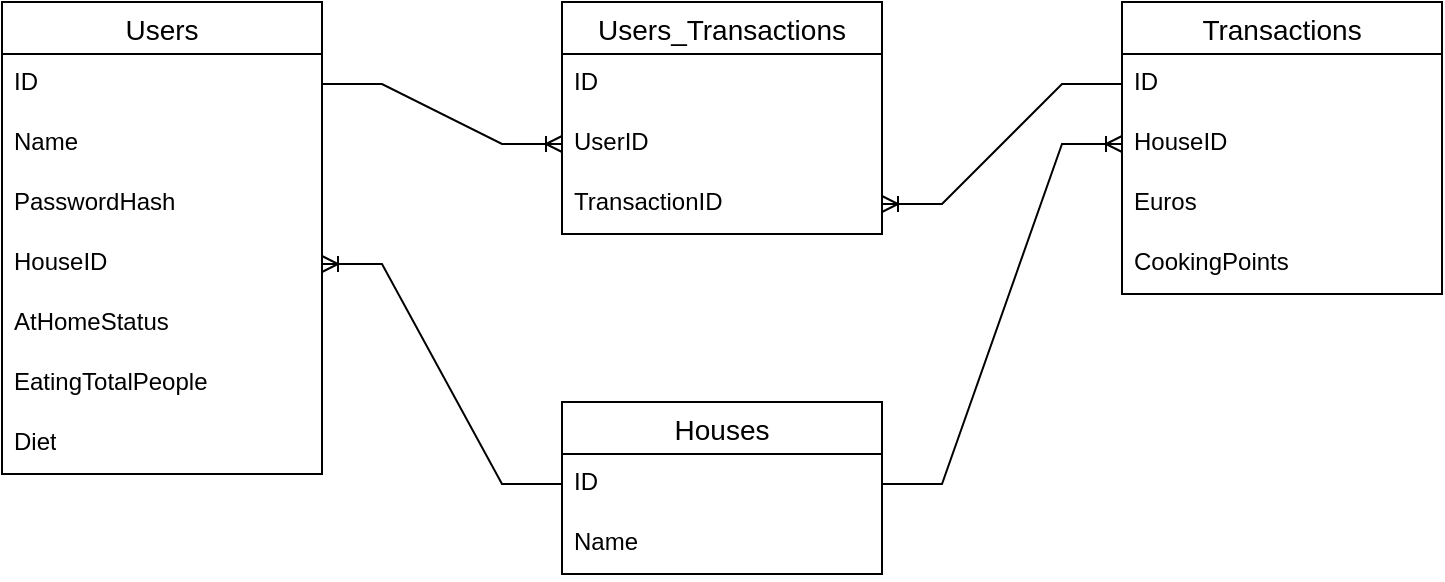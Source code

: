 <mxfile version="24.7.15">
  <diagram name="Page-1" id="hqpuj48xZj4_rFaYXvDn">
    <mxGraphModel dx="1050" dy="653" grid="1" gridSize="10" guides="1" tooltips="1" connect="1" arrows="1" fold="1" page="1" pageScale="1" pageWidth="827" pageHeight="1169" math="0" shadow="0">
      <root>
        <mxCell id="0" />
        <mxCell id="1" parent="0" />
        <mxCell id="5MV3GSfVl80LplJIJR4_-1" value="Users" style="swimlane;fontStyle=0;childLayout=stackLayout;horizontal=1;startSize=26;horizontalStack=0;resizeParent=1;resizeParentMax=0;resizeLast=0;collapsible=1;marginBottom=0;align=center;fontSize=14;" parent="1" vertex="1">
          <mxGeometry x="40" y="120" width="160" height="236" as="geometry" />
        </mxCell>
        <mxCell id="5MV3GSfVl80LplJIJR4_-2" value="ID" style="text;strokeColor=none;fillColor=none;spacingLeft=4;spacingRight=4;overflow=hidden;rotatable=0;points=[[0,0.5],[1,0.5]];portConstraint=eastwest;fontSize=12;whiteSpace=wrap;html=1;" parent="5MV3GSfVl80LplJIJR4_-1" vertex="1">
          <mxGeometry y="26" width="160" height="30" as="geometry" />
        </mxCell>
        <mxCell id="5MV3GSfVl80LplJIJR4_-3" value="Name" style="text;strokeColor=none;fillColor=none;spacingLeft=4;spacingRight=4;overflow=hidden;rotatable=0;points=[[0,0.5],[1,0.5]];portConstraint=eastwest;fontSize=12;whiteSpace=wrap;html=1;" parent="5MV3GSfVl80LplJIJR4_-1" vertex="1">
          <mxGeometry y="56" width="160" height="30" as="geometry" />
        </mxCell>
        <mxCell id="5MV3GSfVl80LplJIJR4_-4" value="&lt;div&gt;PasswordHash&lt;/div&gt;" style="text;strokeColor=none;fillColor=none;spacingLeft=4;spacingRight=4;overflow=hidden;rotatable=0;points=[[0,0.5],[1,0.5]];portConstraint=eastwest;fontSize=12;whiteSpace=wrap;html=1;" parent="5MV3GSfVl80LplJIJR4_-1" vertex="1">
          <mxGeometry y="86" width="160" height="30" as="geometry" />
        </mxCell>
        <mxCell id="5MV3GSfVl80LplJIJR4_-5" value="&lt;div&gt;HouseID&lt;/div&gt;" style="text;strokeColor=none;fillColor=none;spacingLeft=4;spacingRight=4;overflow=hidden;rotatable=0;points=[[0,0.5],[1,0.5]];portConstraint=eastwest;fontSize=12;whiteSpace=wrap;html=1;" parent="5MV3GSfVl80LplJIJR4_-1" vertex="1">
          <mxGeometry y="116" width="160" height="30" as="geometry" />
        </mxCell>
        <mxCell id="5MV3GSfVl80LplJIJR4_-17" value="&lt;div&gt;AtHomeStatus&lt;/div&gt;" style="text;strokeColor=none;fillColor=none;spacingLeft=4;spacingRight=4;overflow=hidden;rotatable=0;points=[[0,0.5],[1,0.5]];portConstraint=eastwest;fontSize=12;whiteSpace=wrap;html=1;" parent="5MV3GSfVl80LplJIJR4_-1" vertex="1">
          <mxGeometry y="146" width="160" height="30" as="geometry" />
        </mxCell>
        <mxCell id="OozyxNUlrdrDhLkfqzii-1" value="EatingTotalPeople" style="text;strokeColor=none;fillColor=none;spacingLeft=4;spacingRight=4;overflow=hidden;rotatable=0;points=[[0,0.5],[1,0.5]];portConstraint=eastwest;fontSize=12;whiteSpace=wrap;html=1;" vertex="1" parent="5MV3GSfVl80LplJIJR4_-1">
          <mxGeometry y="176" width="160" height="30" as="geometry" />
        </mxCell>
        <mxCell id="OozyxNUlrdrDhLkfqzii-2" value="Diet" style="text;strokeColor=none;fillColor=none;spacingLeft=4;spacingRight=4;overflow=hidden;rotatable=0;points=[[0,0.5],[1,0.5]];portConstraint=eastwest;fontSize=12;whiteSpace=wrap;html=1;" vertex="1" parent="5MV3GSfVl80LplJIJR4_-1">
          <mxGeometry y="206" width="160" height="30" as="geometry" />
        </mxCell>
        <mxCell id="5MV3GSfVl80LplJIJR4_-8" value="Houses" style="swimlane;fontStyle=0;childLayout=stackLayout;horizontal=1;startSize=26;horizontalStack=0;resizeParent=1;resizeParentMax=0;resizeLast=0;collapsible=1;marginBottom=0;align=center;fontSize=14;" parent="1" vertex="1">
          <mxGeometry x="320" y="320" width="160" height="86" as="geometry" />
        </mxCell>
        <mxCell id="5MV3GSfVl80LplJIJR4_-9" value="ID" style="text;strokeColor=none;fillColor=none;spacingLeft=4;spacingRight=4;overflow=hidden;rotatable=0;points=[[0,0.5],[1,0.5]];portConstraint=eastwest;fontSize=12;whiteSpace=wrap;html=1;" parent="5MV3GSfVl80LplJIJR4_-8" vertex="1">
          <mxGeometry y="26" width="160" height="30" as="geometry" />
        </mxCell>
        <mxCell id="5MV3GSfVl80LplJIJR4_-10" value="Name" style="text;strokeColor=none;fillColor=none;spacingLeft=4;spacingRight=4;overflow=hidden;rotatable=0;points=[[0,0.5],[1,0.5]];portConstraint=eastwest;fontSize=12;whiteSpace=wrap;html=1;" parent="5MV3GSfVl80LplJIJR4_-8" vertex="1">
          <mxGeometry y="56" width="160" height="30" as="geometry" />
        </mxCell>
        <mxCell id="5MV3GSfVl80LplJIJR4_-15" value="" style="edgeStyle=entityRelationEdgeStyle;fontSize=12;html=1;endArrow=none;rounded=0;exitX=1;exitY=0.5;exitDx=0;exitDy=0;entryX=0;entryY=0.5;entryDx=0;entryDy=0;startArrow=ERoneToMany;startFill=0;endFill=0;" parent="1" source="5MV3GSfVl80LplJIJR4_-5" target="5MV3GSfVl80LplJIJR4_-9" edge="1">
          <mxGeometry width="100" height="100" relative="1" as="geometry">
            <mxPoint x="360" y="410" as="sourcePoint" />
            <mxPoint x="460" y="310" as="targetPoint" />
          </mxGeometry>
        </mxCell>
        <mxCell id="OozyxNUlrdrDhLkfqzii-3" value="Transactions" style="swimlane;fontStyle=0;childLayout=stackLayout;horizontal=1;startSize=26;horizontalStack=0;resizeParent=1;resizeParentMax=0;resizeLast=0;collapsible=1;marginBottom=0;align=center;fontSize=14;" vertex="1" parent="1">
          <mxGeometry x="600" y="120" width="160" height="146" as="geometry" />
        </mxCell>
        <mxCell id="OozyxNUlrdrDhLkfqzii-4" value="ID" style="text;strokeColor=none;fillColor=none;spacingLeft=4;spacingRight=4;overflow=hidden;rotatable=0;points=[[0,0.5],[1,0.5]];portConstraint=eastwest;fontSize=12;whiteSpace=wrap;html=1;" vertex="1" parent="OozyxNUlrdrDhLkfqzii-3">
          <mxGeometry y="26" width="160" height="30" as="geometry" />
        </mxCell>
        <mxCell id="OozyxNUlrdrDhLkfqzii-5" value="HouseID" style="text;strokeColor=none;fillColor=none;spacingLeft=4;spacingRight=4;overflow=hidden;rotatable=0;points=[[0,0.5],[1,0.5]];portConstraint=eastwest;fontSize=12;whiteSpace=wrap;html=1;" vertex="1" parent="OozyxNUlrdrDhLkfqzii-3">
          <mxGeometry y="56" width="160" height="30" as="geometry" />
        </mxCell>
        <mxCell id="OozyxNUlrdrDhLkfqzii-6" value="Euros" style="text;strokeColor=none;fillColor=none;spacingLeft=4;spacingRight=4;overflow=hidden;rotatable=0;points=[[0,0.5],[1,0.5]];portConstraint=eastwest;fontSize=12;whiteSpace=wrap;html=1;" vertex="1" parent="OozyxNUlrdrDhLkfqzii-3">
          <mxGeometry y="86" width="160" height="30" as="geometry" />
        </mxCell>
        <mxCell id="OozyxNUlrdrDhLkfqzii-7" value="&lt;div&gt;CookingPoints&lt;/div&gt;" style="text;strokeColor=none;fillColor=none;spacingLeft=4;spacingRight=4;overflow=hidden;rotatable=0;points=[[0,0.5],[1,0.5]];portConstraint=eastwest;fontSize=12;whiteSpace=wrap;html=1;" vertex="1" parent="OozyxNUlrdrDhLkfqzii-3">
          <mxGeometry y="116" width="160" height="30" as="geometry" />
        </mxCell>
        <mxCell id="OozyxNUlrdrDhLkfqzii-10" value="" style="edgeStyle=entityRelationEdgeStyle;fontSize=12;html=1;endArrow=ERoneToMany;rounded=0;entryX=0;entryY=0.5;entryDx=0;entryDy=0;exitX=1;exitY=0.5;exitDx=0;exitDy=0;" edge="1" parent="1" source="5MV3GSfVl80LplJIJR4_-9" target="OozyxNUlrdrDhLkfqzii-5">
          <mxGeometry width="100" height="100" relative="1" as="geometry">
            <mxPoint x="360" y="390" as="sourcePoint" />
            <mxPoint x="460" y="290" as="targetPoint" />
          </mxGeometry>
        </mxCell>
        <mxCell id="OozyxNUlrdrDhLkfqzii-11" value="Users_Transactions" style="swimlane;fontStyle=0;childLayout=stackLayout;horizontal=1;startSize=26;horizontalStack=0;resizeParent=1;resizeParentMax=0;resizeLast=0;collapsible=1;marginBottom=0;align=center;fontSize=14;" vertex="1" parent="1">
          <mxGeometry x="320" y="120" width="160" height="116" as="geometry" />
        </mxCell>
        <mxCell id="OozyxNUlrdrDhLkfqzii-12" value="ID" style="text;strokeColor=none;fillColor=none;spacingLeft=4;spacingRight=4;overflow=hidden;rotatable=0;points=[[0,0.5],[1,0.5]];portConstraint=eastwest;fontSize=12;whiteSpace=wrap;html=1;" vertex="1" parent="OozyxNUlrdrDhLkfqzii-11">
          <mxGeometry y="26" width="160" height="30" as="geometry" />
        </mxCell>
        <mxCell id="OozyxNUlrdrDhLkfqzii-13" value="UserID" style="text;strokeColor=none;fillColor=none;spacingLeft=4;spacingRight=4;overflow=hidden;rotatable=0;points=[[0,0.5],[1,0.5]];portConstraint=eastwest;fontSize=12;whiteSpace=wrap;html=1;" vertex="1" parent="OozyxNUlrdrDhLkfqzii-11">
          <mxGeometry y="56" width="160" height="30" as="geometry" />
        </mxCell>
        <mxCell id="OozyxNUlrdrDhLkfqzii-14" value="TransactionID" style="text;strokeColor=none;fillColor=none;spacingLeft=4;spacingRight=4;overflow=hidden;rotatable=0;points=[[0,0.5],[1,0.5]];portConstraint=eastwest;fontSize=12;whiteSpace=wrap;html=1;" vertex="1" parent="OozyxNUlrdrDhLkfqzii-11">
          <mxGeometry y="86" width="160" height="30" as="geometry" />
        </mxCell>
        <mxCell id="OozyxNUlrdrDhLkfqzii-16" value="" style="edgeStyle=entityRelationEdgeStyle;fontSize=12;html=1;endArrow=none;rounded=0;exitX=1;exitY=0.5;exitDx=0;exitDy=0;entryX=0;entryY=0.5;entryDx=0;entryDy=0;startArrow=ERoneToMany;startFill=0;endFill=0;" edge="1" parent="1" source="OozyxNUlrdrDhLkfqzii-14" target="OozyxNUlrdrDhLkfqzii-4">
          <mxGeometry width="100" height="100" relative="1" as="geometry">
            <mxPoint x="520" y="450" as="sourcePoint" />
            <mxPoint x="600" y="360" as="targetPoint" />
          </mxGeometry>
        </mxCell>
        <mxCell id="OozyxNUlrdrDhLkfqzii-17" value="" style="edgeStyle=entityRelationEdgeStyle;fontSize=12;html=1;endArrow=ERoneToMany;rounded=0;entryX=0;entryY=0.5;entryDx=0;entryDy=0;exitX=1;exitY=0.5;exitDx=0;exitDy=0;" edge="1" parent="1" source="5MV3GSfVl80LplJIJR4_-2" target="OozyxNUlrdrDhLkfqzii-13">
          <mxGeometry width="100" height="100" relative="1" as="geometry">
            <mxPoint x="120" y="510" as="sourcePoint" />
            <mxPoint x="200" y="540" as="targetPoint" />
          </mxGeometry>
        </mxCell>
      </root>
    </mxGraphModel>
  </diagram>
</mxfile>
